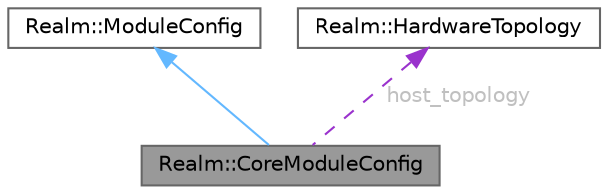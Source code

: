 digraph "Realm::CoreModuleConfig"
{
 // LATEX_PDF_SIZE
  bgcolor="transparent";
  edge [fontname=Helvetica,fontsize=10,labelfontname=Helvetica,labelfontsize=10];
  node [fontname=Helvetica,fontsize=10,shape=box,height=0.2,width=0.4];
  Node1 [id="Node000001",label="Realm::CoreModuleConfig",height=0.2,width=0.4,color="gray40", fillcolor="grey60", style="filled", fontcolor="black",tooltip=" "];
  Node2 -> Node1 [id="edge1_Node000001_Node000002",dir="back",color="steelblue1",style="solid",tooltip=" "];
  Node2 [id="Node000002",label="Realm::ModuleConfig",height=0.2,width=0.4,color="gray40", fillcolor="white", style="filled",URL="$classRealm_1_1ModuleConfig.html",tooltip=" "];
  Node3 -> Node1 [id="edge2_Node000001_Node000003",dir="back",color="darkorchid3",style="dashed",tooltip=" ",label=" host_topology",fontcolor="grey" ];
  Node3 [id="Node000003",label="Realm::HardwareTopology",height=0.2,width=0.4,color="gray40", fillcolor="white", style="filled",URL="$classRealm_1_1HardwareTopology.html",tooltip="Represents the topology of the host processor cores and memory."];
}
